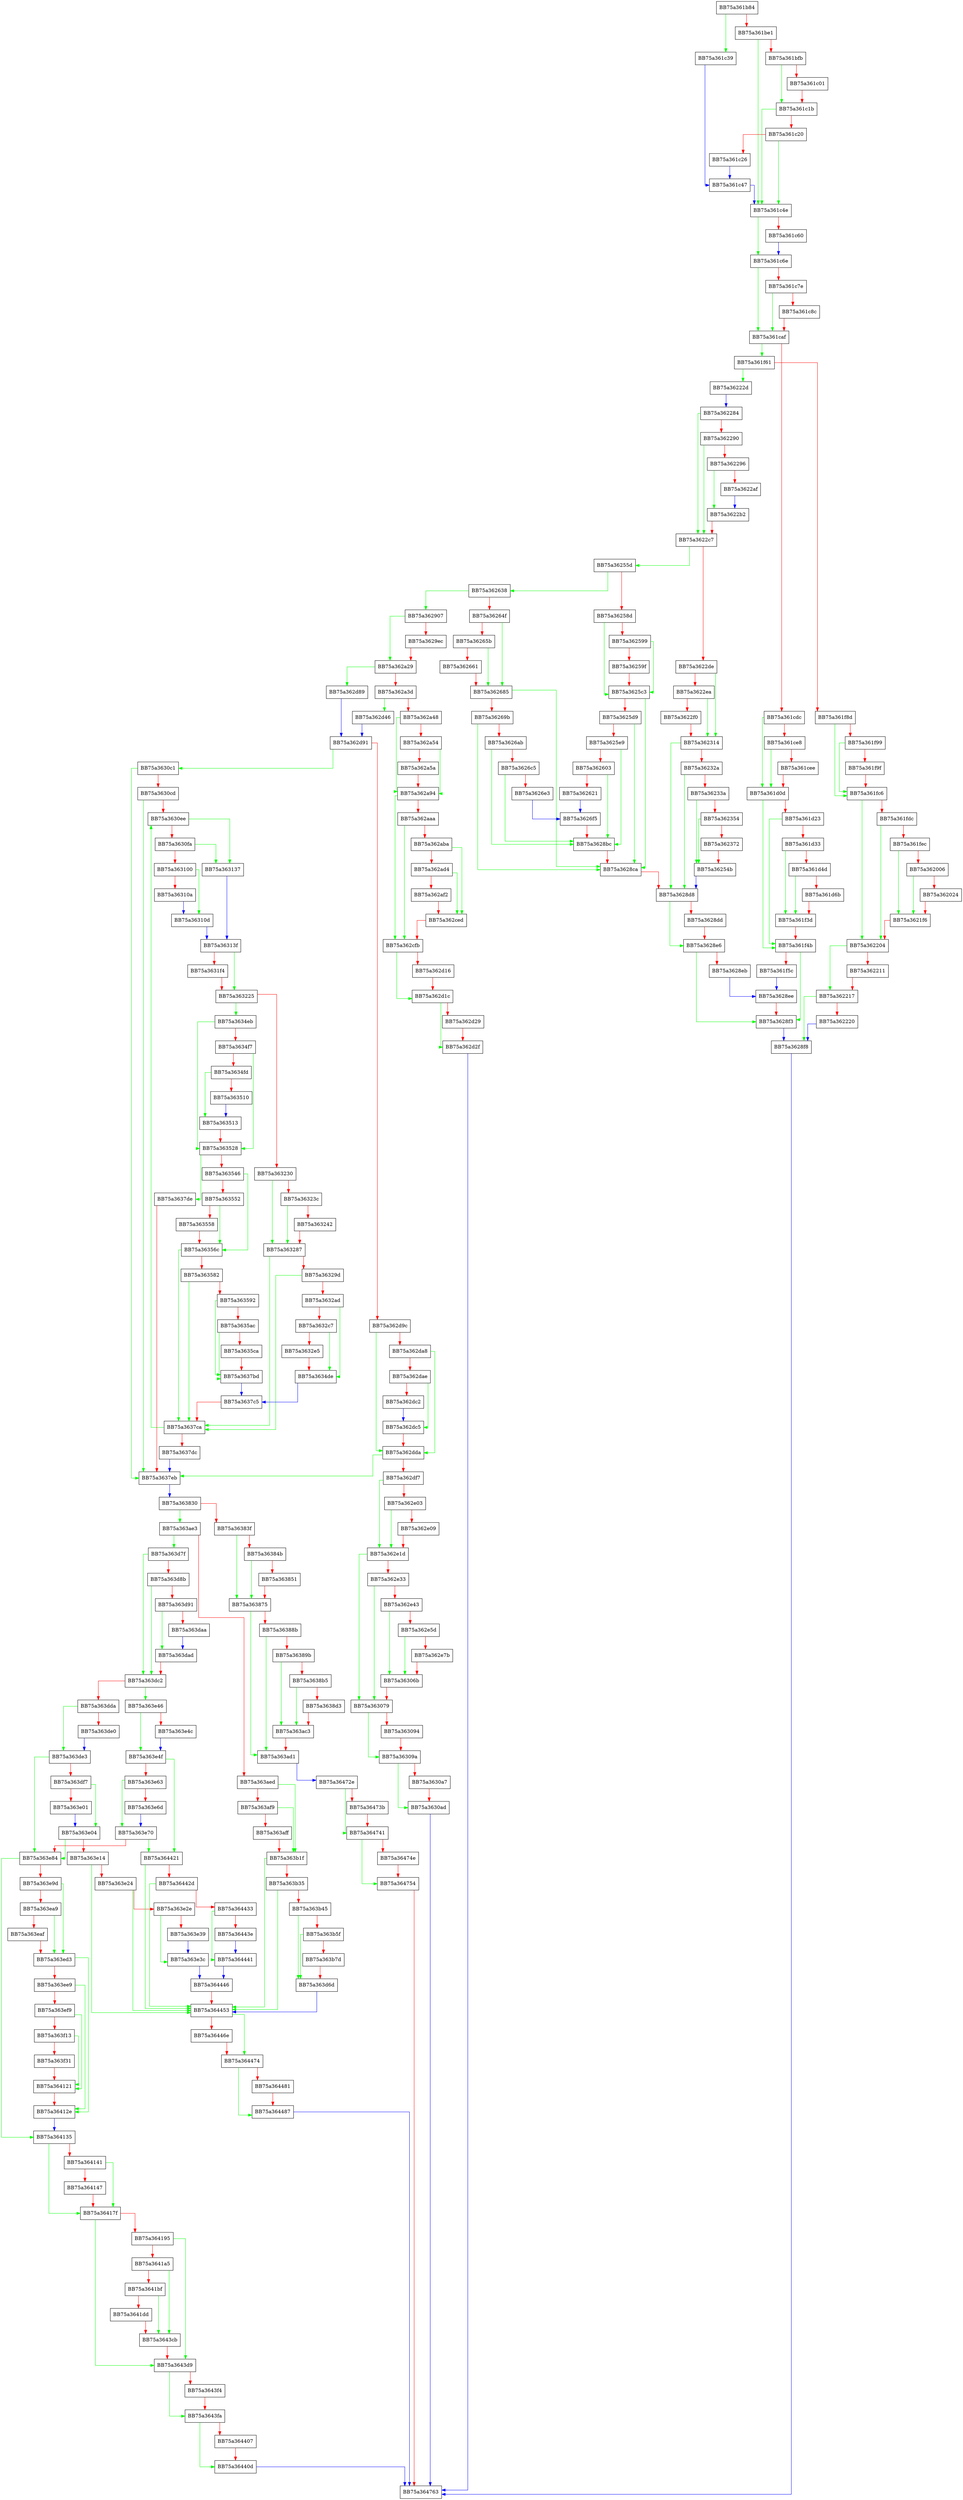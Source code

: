 digraph discoverPhase {
  node [shape="box"];
  graph [splines=ortho];
  BB75a361b84 -> BB75a361c39 [color="green"];
  BB75a361b84 -> BB75a361be1 [color="red"];
  BB75a361be1 -> BB75a361c4e [color="green"];
  BB75a361be1 -> BB75a361bfb [color="red"];
  BB75a361bfb -> BB75a361c1b [color="green"];
  BB75a361bfb -> BB75a361c01 [color="red"];
  BB75a361c01 -> BB75a361c1b [color="red"];
  BB75a361c1b -> BB75a361c4e [color="green"];
  BB75a361c1b -> BB75a361c20 [color="red"];
  BB75a361c20 -> BB75a361c4e [color="green"];
  BB75a361c20 -> BB75a361c26 [color="red"];
  BB75a361c26 -> BB75a361c47 [color="blue"];
  BB75a361c39 -> BB75a361c47 [color="blue"];
  BB75a361c47 -> BB75a361c4e [color="blue"];
  BB75a361c4e -> BB75a361c6e [color="green"];
  BB75a361c4e -> BB75a361c60 [color="red"];
  BB75a361c60 -> BB75a361c6e [color="blue"];
  BB75a361c6e -> BB75a361caf [color="green"];
  BB75a361c6e -> BB75a361c7e [color="red"];
  BB75a361c7e -> BB75a361caf [color="green"];
  BB75a361c7e -> BB75a361c8c [color="red"];
  BB75a361c8c -> BB75a361caf [color="red"];
  BB75a361caf -> BB75a361f61 [color="green"];
  BB75a361caf -> BB75a361cdc [color="red"];
  BB75a361cdc -> BB75a361d0d [color="green"];
  BB75a361cdc -> BB75a361ce8 [color="red"];
  BB75a361ce8 -> BB75a361d0d [color="green"];
  BB75a361ce8 -> BB75a361cee [color="red"];
  BB75a361cee -> BB75a361d0d [color="red"];
  BB75a361d0d -> BB75a361f4b [color="green"];
  BB75a361d0d -> BB75a361d23 [color="red"];
  BB75a361d23 -> BB75a361f4b [color="green"];
  BB75a361d23 -> BB75a361d33 [color="red"];
  BB75a361d33 -> BB75a361f3d [color="green"];
  BB75a361d33 -> BB75a361d4d [color="red"];
  BB75a361d4d -> BB75a361f3d [color="green"];
  BB75a361d4d -> BB75a361d6b [color="red"];
  BB75a361d6b -> BB75a361f3d [color="red"];
  BB75a361f3d -> BB75a361f4b [color="red"];
  BB75a361f4b -> BB75a3628f3 [color="green"];
  BB75a361f4b -> BB75a361f5c [color="red"];
  BB75a361f5c -> BB75a3628ee [color="blue"];
  BB75a361f61 -> BB75a36222d [color="green"];
  BB75a361f61 -> BB75a361f8d [color="red"];
  BB75a361f8d -> BB75a361fc6 [color="green"];
  BB75a361f8d -> BB75a361f99 [color="red"];
  BB75a361f99 -> BB75a361fc6 [color="green"];
  BB75a361f99 -> BB75a361f9f [color="red"];
  BB75a361f9f -> BB75a361fc6 [color="red"];
  BB75a361fc6 -> BB75a362204 [color="green"];
  BB75a361fc6 -> BB75a361fdc [color="red"];
  BB75a361fdc -> BB75a362204 [color="green"];
  BB75a361fdc -> BB75a361fec [color="red"];
  BB75a361fec -> BB75a3621f6 [color="green"];
  BB75a361fec -> BB75a362006 [color="red"];
  BB75a362006 -> BB75a3621f6 [color="green"];
  BB75a362006 -> BB75a362024 [color="red"];
  BB75a362024 -> BB75a3621f6 [color="red"];
  BB75a3621f6 -> BB75a362204 [color="red"];
  BB75a362204 -> BB75a362217 [color="green"];
  BB75a362204 -> BB75a362211 [color="red"];
  BB75a362211 -> BB75a362217 [color="red"];
  BB75a362217 -> BB75a3628f8 [color="green"];
  BB75a362217 -> BB75a362220 [color="red"];
  BB75a362220 -> BB75a3628f8 [color="blue"];
  BB75a36222d -> BB75a362284 [color="blue"];
  BB75a362284 -> BB75a3622c7 [color="green"];
  BB75a362284 -> BB75a362290 [color="red"];
  BB75a362290 -> BB75a3622c7 [color="green"];
  BB75a362290 -> BB75a362296 [color="red"];
  BB75a362296 -> BB75a3622b2 [color="green"];
  BB75a362296 -> BB75a3622af [color="red"];
  BB75a3622af -> BB75a3622b2 [color="blue"];
  BB75a3622b2 -> BB75a3622c7 [color="red"];
  BB75a3622c7 -> BB75a36255d [color="green"];
  BB75a3622c7 -> BB75a3622de [color="red"];
  BB75a3622de -> BB75a362314 [color="green"];
  BB75a3622de -> BB75a3622ea [color="red"];
  BB75a3622ea -> BB75a362314 [color="green"];
  BB75a3622ea -> BB75a3622f0 [color="red"];
  BB75a3622f0 -> BB75a362314 [color="red"];
  BB75a362314 -> BB75a3628d8 [color="green"];
  BB75a362314 -> BB75a36232a [color="red"];
  BB75a36232a -> BB75a3628d8 [color="green"];
  BB75a36232a -> BB75a36233a [color="red"];
  BB75a36233a -> BB75a36254b [color="green"];
  BB75a36233a -> BB75a362354 [color="red"];
  BB75a362354 -> BB75a36254b [color="green"];
  BB75a362354 -> BB75a362372 [color="red"];
  BB75a362372 -> BB75a36254b [color="red"];
  BB75a36254b -> BB75a3628d8 [color="blue"];
  BB75a36255d -> BB75a362638 [color="green"];
  BB75a36255d -> BB75a36258d [color="red"];
  BB75a36258d -> BB75a3625c3 [color="green"];
  BB75a36258d -> BB75a362599 [color="red"];
  BB75a362599 -> BB75a3625c3 [color="green"];
  BB75a362599 -> BB75a36259f [color="red"];
  BB75a36259f -> BB75a3625c3 [color="red"];
  BB75a3625c3 -> BB75a3628ca [color="green"];
  BB75a3625c3 -> BB75a3625d9 [color="red"];
  BB75a3625d9 -> BB75a3628ca [color="green"];
  BB75a3625d9 -> BB75a3625e9 [color="red"];
  BB75a3625e9 -> BB75a3628bc [color="green"];
  BB75a3625e9 -> BB75a362603 [color="red"];
  BB75a362603 -> BB75a3628bc [color="green"];
  BB75a362603 -> BB75a362621 [color="red"];
  BB75a362621 -> BB75a3626f5 [color="blue"];
  BB75a362638 -> BB75a362907 [color="green"];
  BB75a362638 -> BB75a36264f [color="red"];
  BB75a36264f -> BB75a362685 [color="green"];
  BB75a36264f -> BB75a36265b [color="red"];
  BB75a36265b -> BB75a362685 [color="green"];
  BB75a36265b -> BB75a362661 [color="red"];
  BB75a362661 -> BB75a362685 [color="red"];
  BB75a362685 -> BB75a3628ca [color="green"];
  BB75a362685 -> BB75a36269b [color="red"];
  BB75a36269b -> BB75a3628ca [color="green"];
  BB75a36269b -> BB75a3626ab [color="red"];
  BB75a3626ab -> BB75a3628bc [color="green"];
  BB75a3626ab -> BB75a3626c5 [color="red"];
  BB75a3626c5 -> BB75a3628bc [color="green"];
  BB75a3626c5 -> BB75a3626e3 [color="red"];
  BB75a3626e3 -> BB75a3626f5 [color="blue"];
  BB75a3626f5 -> BB75a3628bc [color="red"];
  BB75a3628bc -> BB75a3628ca [color="red"];
  BB75a3628ca -> BB75a3628d8 [color="red"];
  BB75a3628d8 -> BB75a3628e6 [color="green"];
  BB75a3628d8 -> BB75a3628dd [color="red"];
  BB75a3628dd -> BB75a3628e6 [color="red"];
  BB75a3628e6 -> BB75a3628f3 [color="green"];
  BB75a3628e6 -> BB75a3628eb [color="red"];
  BB75a3628eb -> BB75a3628ee [color="blue"];
  BB75a3628ee -> BB75a3628f3 [color="red"];
  BB75a3628f3 -> BB75a3628f8 [color="blue"];
  BB75a3628f8 -> BB75a364763 [color="blue"];
  BB75a362907 -> BB75a362a29 [color="green"];
  BB75a362907 -> BB75a3629ec [color="red"];
  BB75a3629ec -> BB75a362a29 [color="red"];
  BB75a362a29 -> BB75a362d89 [color="green"];
  BB75a362a29 -> BB75a362a3d [color="red"];
  BB75a362a3d -> BB75a362d46 [color="green"];
  BB75a362a3d -> BB75a362a48 [color="red"];
  BB75a362a48 -> BB75a362a94 [color="green"];
  BB75a362a48 -> BB75a362a54 [color="red"];
  BB75a362a54 -> BB75a362a94 [color="green"];
  BB75a362a54 -> BB75a362a5a [color="red"];
  BB75a362a5a -> BB75a362a94 [color="red"];
  BB75a362a94 -> BB75a362cfb [color="green"];
  BB75a362a94 -> BB75a362aaa [color="red"];
  BB75a362aaa -> BB75a362cfb [color="green"];
  BB75a362aaa -> BB75a362aba [color="red"];
  BB75a362aba -> BB75a362ced [color="green"];
  BB75a362aba -> BB75a362ad4 [color="red"];
  BB75a362ad4 -> BB75a362ced [color="green"];
  BB75a362ad4 -> BB75a362af2 [color="red"];
  BB75a362af2 -> BB75a362ced [color="red"];
  BB75a362ced -> BB75a362cfb [color="red"];
  BB75a362cfb -> BB75a362d1c [color="green"];
  BB75a362cfb -> BB75a362d16 [color="red"];
  BB75a362d16 -> BB75a362d1c [color="red"];
  BB75a362d1c -> BB75a362d2f [color="green"];
  BB75a362d1c -> BB75a362d29 [color="red"];
  BB75a362d29 -> BB75a362d2f [color="red"];
  BB75a362d2f -> BB75a364763 [color="blue"];
  BB75a362d46 -> BB75a362d91 [color="blue"];
  BB75a362d89 -> BB75a362d91 [color="blue"];
  BB75a362d91 -> BB75a3630c1 [color="green"];
  BB75a362d91 -> BB75a362d9c [color="red"];
  BB75a362d9c -> BB75a362dda [color="green"];
  BB75a362d9c -> BB75a362da8 [color="red"];
  BB75a362da8 -> BB75a362dda [color="green"];
  BB75a362da8 -> BB75a362dae [color="red"];
  BB75a362dae -> BB75a362dc5 [color="green"];
  BB75a362dae -> BB75a362dc2 [color="red"];
  BB75a362dc2 -> BB75a362dc5 [color="blue"];
  BB75a362dc5 -> BB75a362dda [color="red"];
  BB75a362dda -> BB75a3637eb [color="green"];
  BB75a362dda -> BB75a362df7 [color="red"];
  BB75a362df7 -> BB75a362e1d [color="green"];
  BB75a362df7 -> BB75a362e03 [color="red"];
  BB75a362e03 -> BB75a362e1d [color="green"];
  BB75a362e03 -> BB75a362e09 [color="red"];
  BB75a362e09 -> BB75a362e1d [color="red"];
  BB75a362e1d -> BB75a363079 [color="green"];
  BB75a362e1d -> BB75a362e33 [color="red"];
  BB75a362e33 -> BB75a363079 [color="green"];
  BB75a362e33 -> BB75a362e43 [color="red"];
  BB75a362e43 -> BB75a36306b [color="green"];
  BB75a362e43 -> BB75a362e5d [color="red"];
  BB75a362e5d -> BB75a36306b [color="green"];
  BB75a362e5d -> BB75a362e7b [color="red"];
  BB75a362e7b -> BB75a36306b [color="red"];
  BB75a36306b -> BB75a363079 [color="red"];
  BB75a363079 -> BB75a36309a [color="green"];
  BB75a363079 -> BB75a363094 [color="red"];
  BB75a363094 -> BB75a36309a [color="red"];
  BB75a36309a -> BB75a3630ad [color="green"];
  BB75a36309a -> BB75a3630a7 [color="red"];
  BB75a3630a7 -> BB75a3630ad [color="red"];
  BB75a3630ad -> BB75a364763 [color="blue"];
  BB75a3630c1 -> BB75a3637eb [color="green"];
  BB75a3630c1 -> BB75a3630cd [color="red"];
  BB75a3630cd -> BB75a3637eb [color="green"];
  BB75a3630cd -> BB75a3630ee [color="red"];
  BB75a3630ee -> BB75a363137 [color="green"];
  BB75a3630ee -> BB75a3630fa [color="red"];
  BB75a3630fa -> BB75a363137 [color="green"];
  BB75a3630fa -> BB75a363100 [color="red"];
  BB75a363100 -> BB75a36310d [color="green"];
  BB75a363100 -> BB75a36310a [color="red"];
  BB75a36310a -> BB75a36310d [color="blue"];
  BB75a36310d -> BB75a36313f [color="blue"];
  BB75a363137 -> BB75a36313f [color="blue"];
  BB75a36313f -> BB75a363225 [color="green"];
  BB75a36313f -> BB75a3631f4 [color="red"];
  BB75a3631f4 -> BB75a363225 [color="red"];
  BB75a363225 -> BB75a3634eb [color="green"];
  BB75a363225 -> BB75a363230 [color="red"];
  BB75a363230 -> BB75a363287 [color="green"];
  BB75a363230 -> BB75a36323c [color="red"];
  BB75a36323c -> BB75a363287 [color="green"];
  BB75a36323c -> BB75a363242 [color="red"];
  BB75a363242 -> BB75a363287 [color="red"];
  BB75a363287 -> BB75a3637ca [color="green"];
  BB75a363287 -> BB75a36329d [color="red"];
  BB75a36329d -> BB75a3637ca [color="green"];
  BB75a36329d -> BB75a3632ad [color="red"];
  BB75a3632ad -> BB75a3634de [color="green"];
  BB75a3632ad -> BB75a3632c7 [color="red"];
  BB75a3632c7 -> BB75a3634de [color="green"];
  BB75a3632c7 -> BB75a3632e5 [color="red"];
  BB75a3632e5 -> BB75a3634de [color="red"];
  BB75a3634de -> BB75a3637c5 [color="blue"];
  BB75a3634eb -> BB75a363528 [color="green"];
  BB75a3634eb -> BB75a3634f7 [color="red"];
  BB75a3634f7 -> BB75a363528 [color="green"];
  BB75a3634f7 -> BB75a3634fd [color="red"];
  BB75a3634fd -> BB75a363513 [color="green"];
  BB75a3634fd -> BB75a363510 [color="red"];
  BB75a363510 -> BB75a363513 [color="blue"];
  BB75a363513 -> BB75a363528 [color="red"];
  BB75a363528 -> BB75a3637de [color="green"];
  BB75a363528 -> BB75a363546 [color="red"];
  BB75a363546 -> BB75a36356c [color="green"];
  BB75a363546 -> BB75a363552 [color="red"];
  BB75a363552 -> BB75a36356c [color="green"];
  BB75a363552 -> BB75a363558 [color="red"];
  BB75a363558 -> BB75a36356c [color="red"];
  BB75a36356c -> BB75a3637ca [color="green"];
  BB75a36356c -> BB75a363582 [color="red"];
  BB75a363582 -> BB75a3637ca [color="green"];
  BB75a363582 -> BB75a363592 [color="red"];
  BB75a363592 -> BB75a3637bd [color="green"];
  BB75a363592 -> BB75a3635ac [color="red"];
  BB75a3635ac -> BB75a3637bd [color="green"];
  BB75a3635ac -> BB75a3635ca [color="red"];
  BB75a3635ca -> BB75a3637bd [color="red"];
  BB75a3637bd -> BB75a3637c5 [color="blue"];
  BB75a3637c5 -> BB75a3637ca [color="red"];
  BB75a3637ca -> BB75a3630ee [color="green"];
  BB75a3637ca -> BB75a3637dc [color="red"];
  BB75a3637dc -> BB75a3637eb [color="blue"];
  BB75a3637de -> BB75a3637eb [color="red"];
  BB75a3637eb -> BB75a363830 [color="blue"];
  BB75a363830 -> BB75a363ae3 [color="green"];
  BB75a363830 -> BB75a36383f [color="red"];
  BB75a36383f -> BB75a363875 [color="green"];
  BB75a36383f -> BB75a36384b [color="red"];
  BB75a36384b -> BB75a363875 [color="green"];
  BB75a36384b -> BB75a363851 [color="red"];
  BB75a363851 -> BB75a363875 [color="red"];
  BB75a363875 -> BB75a363ad1 [color="green"];
  BB75a363875 -> BB75a36388b [color="red"];
  BB75a36388b -> BB75a363ad1 [color="green"];
  BB75a36388b -> BB75a36389b [color="red"];
  BB75a36389b -> BB75a363ac3 [color="green"];
  BB75a36389b -> BB75a3638b5 [color="red"];
  BB75a3638b5 -> BB75a363ac3 [color="green"];
  BB75a3638b5 -> BB75a3638d3 [color="red"];
  BB75a3638d3 -> BB75a363ac3 [color="red"];
  BB75a363ac3 -> BB75a363ad1 [color="red"];
  BB75a363ad1 -> BB75a36472e [color="blue"];
  BB75a363ae3 -> BB75a363d7f [color="green"];
  BB75a363ae3 -> BB75a363aed [color="red"];
  BB75a363aed -> BB75a363b1f [color="green"];
  BB75a363aed -> BB75a363af9 [color="red"];
  BB75a363af9 -> BB75a363b1f [color="green"];
  BB75a363af9 -> BB75a363aff [color="red"];
  BB75a363aff -> BB75a363b1f [color="red"];
  BB75a363b1f -> BB75a364453 [color="green"];
  BB75a363b1f -> BB75a363b35 [color="red"];
  BB75a363b35 -> BB75a364453 [color="green"];
  BB75a363b35 -> BB75a363b45 [color="red"];
  BB75a363b45 -> BB75a363d6d [color="green"];
  BB75a363b45 -> BB75a363b5f [color="red"];
  BB75a363b5f -> BB75a363d6d [color="green"];
  BB75a363b5f -> BB75a363b7d [color="red"];
  BB75a363b7d -> BB75a363d6d [color="red"];
  BB75a363d6d -> BB75a364453 [color="blue"];
  BB75a363d7f -> BB75a363dc2 [color="green"];
  BB75a363d7f -> BB75a363d8b [color="red"];
  BB75a363d8b -> BB75a363dc2 [color="green"];
  BB75a363d8b -> BB75a363d91 [color="red"];
  BB75a363d91 -> BB75a363dad [color="green"];
  BB75a363d91 -> BB75a363daa [color="red"];
  BB75a363daa -> BB75a363dad [color="blue"];
  BB75a363dad -> BB75a363dc2 [color="red"];
  BB75a363dc2 -> BB75a363e46 [color="green"];
  BB75a363dc2 -> BB75a363dda [color="red"];
  BB75a363dda -> BB75a363de3 [color="green"];
  BB75a363dda -> BB75a363de0 [color="red"];
  BB75a363de0 -> BB75a363de3 [color="blue"];
  BB75a363de3 -> BB75a363e84 [color="green"];
  BB75a363de3 -> BB75a363df7 [color="red"];
  BB75a363df7 -> BB75a363e04 [color="green"];
  BB75a363df7 -> BB75a363e01 [color="red"];
  BB75a363e01 -> BB75a363e04 [color="blue"];
  BB75a363e04 -> BB75a363e84 [color="green"];
  BB75a363e04 -> BB75a363e14 [color="red"];
  BB75a363e14 -> BB75a364453 [color="green"];
  BB75a363e14 -> BB75a363e24 [color="red"];
  BB75a363e24 -> BB75a364453 [color="green"];
  BB75a363e24 -> BB75a363e2e [color="red"];
  BB75a363e2e -> BB75a363e3c [color="green"];
  BB75a363e2e -> BB75a363e39 [color="red"];
  BB75a363e39 -> BB75a363e3c [color="blue"];
  BB75a363e3c -> BB75a364446 [color="blue"];
  BB75a363e46 -> BB75a363e4f [color="green"];
  BB75a363e46 -> BB75a363e4c [color="red"];
  BB75a363e4c -> BB75a363e4f [color="blue"];
  BB75a363e4f -> BB75a364421 [color="green"];
  BB75a363e4f -> BB75a363e63 [color="red"];
  BB75a363e63 -> BB75a363e70 [color="green"];
  BB75a363e63 -> BB75a363e6d [color="red"];
  BB75a363e6d -> BB75a363e70 [color="blue"];
  BB75a363e70 -> BB75a364421 [color="green"];
  BB75a363e70 -> BB75a363e84 [color="red"];
  BB75a363e84 -> BB75a364135 [color="green"];
  BB75a363e84 -> BB75a363e9d [color="red"];
  BB75a363e9d -> BB75a363ed3 [color="green"];
  BB75a363e9d -> BB75a363ea9 [color="red"];
  BB75a363ea9 -> BB75a363ed3 [color="green"];
  BB75a363ea9 -> BB75a363eaf [color="red"];
  BB75a363eaf -> BB75a363ed3 [color="red"];
  BB75a363ed3 -> BB75a36412e [color="green"];
  BB75a363ed3 -> BB75a363ee9 [color="red"];
  BB75a363ee9 -> BB75a36412e [color="green"];
  BB75a363ee9 -> BB75a363ef9 [color="red"];
  BB75a363ef9 -> BB75a364121 [color="green"];
  BB75a363ef9 -> BB75a363f13 [color="red"];
  BB75a363f13 -> BB75a364121 [color="green"];
  BB75a363f13 -> BB75a363f31 [color="red"];
  BB75a363f31 -> BB75a364121 [color="red"];
  BB75a364121 -> BB75a36412e [color="red"];
  BB75a36412e -> BB75a364135 [color="blue"];
  BB75a364135 -> BB75a36417f [color="green"];
  BB75a364135 -> BB75a364141 [color="red"];
  BB75a364141 -> BB75a36417f [color="green"];
  BB75a364141 -> BB75a364147 [color="red"];
  BB75a364147 -> BB75a36417f [color="red"];
  BB75a36417f -> BB75a3643d9 [color="green"];
  BB75a36417f -> BB75a364195 [color="red"];
  BB75a364195 -> BB75a3643d9 [color="green"];
  BB75a364195 -> BB75a3641a5 [color="red"];
  BB75a3641a5 -> BB75a3643cb [color="green"];
  BB75a3641a5 -> BB75a3641bf [color="red"];
  BB75a3641bf -> BB75a3643cb [color="green"];
  BB75a3641bf -> BB75a3641dd [color="red"];
  BB75a3641dd -> BB75a3643cb [color="red"];
  BB75a3643cb -> BB75a3643d9 [color="red"];
  BB75a3643d9 -> BB75a3643fa [color="green"];
  BB75a3643d9 -> BB75a3643f4 [color="red"];
  BB75a3643f4 -> BB75a3643fa [color="red"];
  BB75a3643fa -> BB75a36440d [color="green"];
  BB75a3643fa -> BB75a364407 [color="red"];
  BB75a364407 -> BB75a36440d [color="red"];
  BB75a36440d -> BB75a364763 [color="blue"];
  BB75a364421 -> BB75a364453 [color="green"];
  BB75a364421 -> BB75a36442d [color="red"];
  BB75a36442d -> BB75a364453 [color="green"];
  BB75a36442d -> BB75a364433 [color="red"];
  BB75a364433 -> BB75a364441 [color="green"];
  BB75a364433 -> BB75a36443e [color="red"];
  BB75a36443e -> BB75a364441 [color="blue"];
  BB75a364441 -> BB75a364446 [color="blue"];
  BB75a364446 -> BB75a364453 [color="red"];
  BB75a364453 -> BB75a364474 [color="green"];
  BB75a364453 -> BB75a36446e [color="red"];
  BB75a36446e -> BB75a364474 [color="red"];
  BB75a364474 -> BB75a364487 [color="green"];
  BB75a364474 -> BB75a364481 [color="red"];
  BB75a364481 -> BB75a364487 [color="red"];
  BB75a364487 -> BB75a364763 [color="blue"];
  BB75a36472e -> BB75a364741 [color="green"];
  BB75a36472e -> BB75a36473b [color="red"];
  BB75a36473b -> BB75a364741 [color="red"];
  BB75a364741 -> BB75a364754 [color="green"];
  BB75a364741 -> BB75a36474e [color="red"];
  BB75a36474e -> BB75a364754 [color="red"];
  BB75a364754 -> BB75a364763 [color="red"];
}